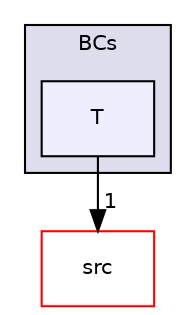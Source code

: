 digraph "applications/solvers/compressible/rhoCentralFoam/BCs/T" {
  bgcolor=transparent;
  compound=true
  node [ fontsize="10", fontname="Helvetica"];
  edge [ labelfontsize="10", labelfontname="Helvetica"];
  subgraph clusterdir_54c0031b8ef4373f0f738562c5f5a67d {
    graph [ bgcolor="#ddddee", pencolor="black", label="BCs" fontname="Helvetica", fontsize="10", URL="dir_54c0031b8ef4373f0f738562c5f5a67d.html"]
  dir_bb109703542f7f4a8e01bdbd105471bc [shape=box, label="T", style="filled", fillcolor="#eeeeff", pencolor="black", URL="dir_bb109703542f7f4a8e01bdbd105471bc.html"];
  }
  dir_68267d1309a1af8e8297ef4c3efbcdba [shape=box label="src" color="red" URL="dir_68267d1309a1af8e8297ef4c3efbcdba.html"];
  dir_bb109703542f7f4a8e01bdbd105471bc->dir_68267d1309a1af8e8297ef4c3efbcdba [headlabel="1", labeldistance=1.5 headhref="dir_000107_000736.html"];
}
